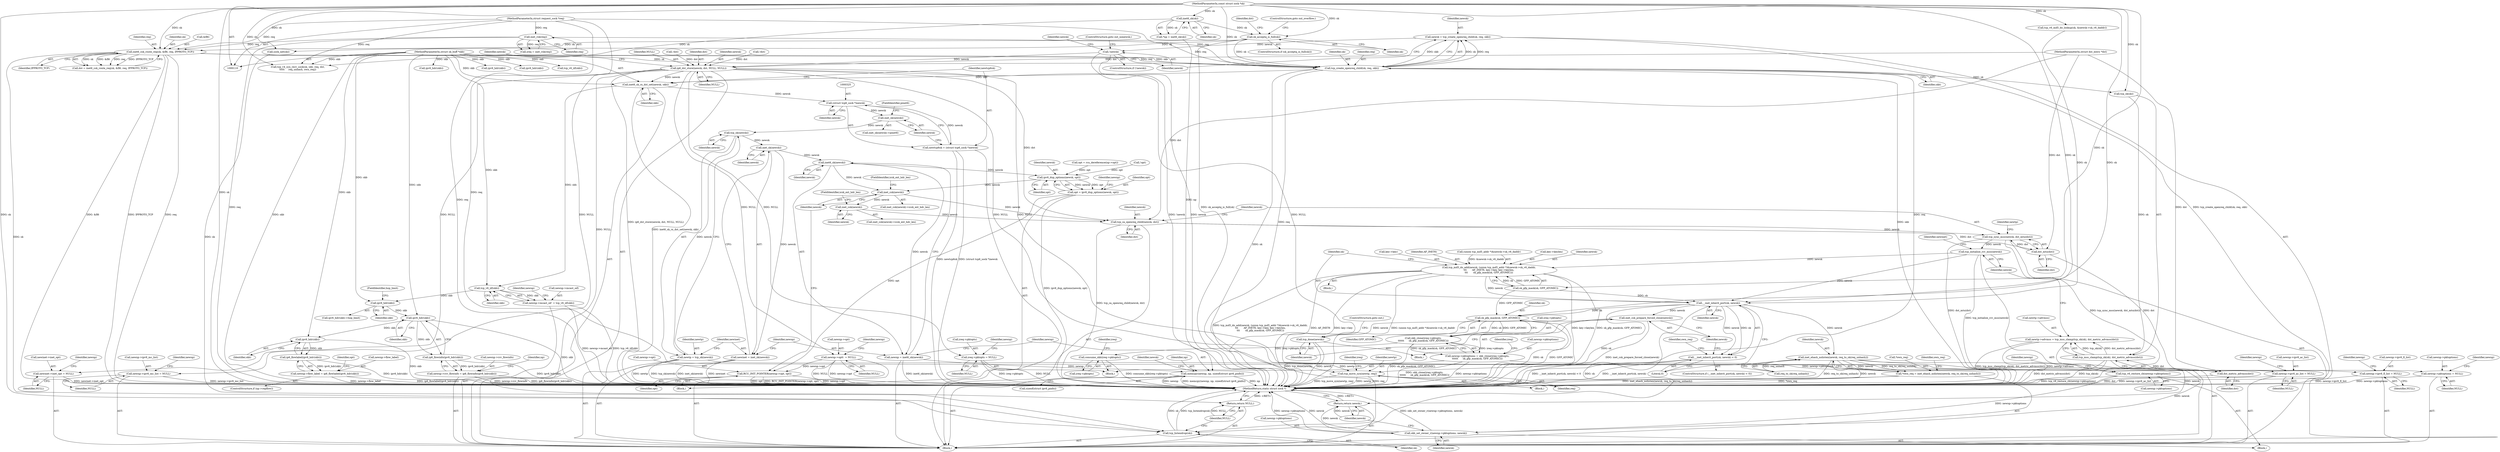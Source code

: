 digraph "0_linux_83eaddab4378db256d00d295bda6ca997cd13a52_0@API" {
"1000299" [label="(Call,newsk = tcp_create_openreq_child(sk, req, skb))"];
"1000301" [label="(Call,tcp_create_openreq_child(sk, req, skb))"];
"1000289" [label="(Call,inet6_csk_route_req(sk, &fl6, req, IPPROTO_TCP))"];
"1000280" [label="(Call,sk_acceptq_is_full(sk))"];
"1000123" [label="(Call,inet6_sk(sk))"];
"1000111" [label="(MethodParameterIn,const struct sock *sk)"];
"1000277" [label="(Call,inet_rsk(req))"];
"1000113" [label="(MethodParameterIn,struct request_sock *req)"];
"1000112" [label="(MethodParameterIn,struct sk_buff *skb)"];
"1000306" [label="(Call,!newsk)"];
"1000314" [label="(Call,ip6_dst_store(newsk, dst, NULL, NULL))"];
"1000319" [label="(Call,inet6_sk_rx_dst_set(newsk, skb))"];
"1000324" [label="(Call,(struct tcp6_sock *)newsk)"];
"1000322" [label="(Call,newtcp6sk = (struct tcp6_sock *)newsk)"];
"1000329" [label="(Call,inet_sk(newsk))"];
"1000338" [label="(Call,tcp_sk(newsk))"];
"1000336" [label="(Call,newtp = tcp_sk(newsk))"];
"1000585" [label="(Call,tcp_move_syn(newtp, req))"];
"1000342" [label="(Call,inet_sk(newsk))"];
"1000340" [label="(Call,newinet = inet_sk(newsk))"];
"1000346" [label="(Call,inet6_sk(newsk))"];
"1000344" [label="(Call,newnp = inet6_sk(newsk))"];
"1000348" [label="(Call,memcpy(newnp, np, sizeof(struct ipv6_pinfo)))"];
"1000473" [label="(Call,ipv6_dup_options(newsk, opt))"];
"1000471" [label="(Call,opt = ipv6_dup_options(newsk, opt))"];
"1000476" [label="(Call,RCU_INIT_POINTER(newnp->opt, opt))"];
"1000483" [label="(Call,inet_csk(newsk))"];
"1000491" [label="(Call,inet_csk(newsk))"];
"1000501" [label="(Call,tcp_ca_openreq_child(newsk, dst))"];
"1000504" [label="(Call,tcp_sync_mss(newsk, dst_mtu(dst)))"];
"1000517" [label="(Call,tcp_initialize_rcv_mss(newsk))"];
"1000544" [label="(Call,tcp_md5_do_add(newsk, (union tcp_md5_addr *)&newsk->sk_v6_daddr,\n\t\t\t       AF_INET6, key->key, key->keylen,\n\t\t\t       sk_gfp_mask(sk, GFP_ATOMIC)))"];
"1000564" [label="(Call,__inet_inherit_port(sk, newsk))"];
"1000563" [label="(Call,__inet_inherit_port(sk, newsk) < 0)"];
"1000569" [label="(Call,inet_csk_prepare_forced_close(newsk))"];
"1000571" [label="(Call,tcp_done(newsk))"];
"1000577" [label="(Call,inet_ehash_nolisten(newsk, req_to_sk(req_unhash)))"];
"1000574" [label="(Call,*own_req = inet_ehash_nolisten(newsk, req_to_sk(req_unhash)))"];
"1000622" [label="(Call,skb_set_owner_r(newnp->pktoptions, newsk))"];
"1000627" [label="(Return,return newsk;)"];
"1000601" [label="(Call,sk_gfp_mask(sk, GFP_ATOMIC))"];
"1000597" [label="(Call,skb_clone(ireq->pktopts,\n\t\t\t\t\t\t      sk_gfp_mask(sk, GFP_ATOMIC)))"];
"1000593" [label="(Call,newnp->pktoptions = skb_clone(ireq->pktopts,\n\t\t\t\t\t\t      sk_gfp_mask(sk, GFP_ATOMIC)))"];
"1000618" [label="(Call,tcp_v6_restore_cb(newnp->pktoptions))"];
"1000604" [label="(Call,consume_skb(ireq->pktopts))"];
"1000638" [label="(Call,tcp_listendrop(sk))"];
"1000506" [label="(Call,dst_mtu(dst))"];
"1000515" [label="(Call,dst_metric_advmss(dst))"];
"1000512" [label="(Call,tcp_mss_clamp(tcp_sk(sk), dst_metric_advmss(dst)))"];
"1000508" [label="(Call,newtp->advmss = tcp_mss_clamp(tcp_sk(sk), dst_metric_advmss(dst)))"];
"1000426" [label="(Call,tcp_v6_iif(skb))"];
"1000422" [label="(Call,newnp->mcast_oif  = tcp_v6_iif(skb))"];
"1000433" [label="(Call,ipv6_hdr(skb))"];
"1000441" [label="(Call,ipv6_hdr(skb))"];
"1000440" [label="(Call,ip6_flowinfo(ipv6_hdr(skb)))"];
"1000436" [label="(Call,newnp->rcv_flowinfo = ip6_flowinfo(ipv6_hdr(skb)))"];
"1000452" [label="(Call,ipv6_hdr(skb))"];
"1000451" [label="(Call,ip6_flowlabel(ipv6_hdr(skb)))"];
"1000447" [label="(Call,newnp->flow_label = ip6_flowlabel(ipv6_hdr(skb)))"];
"1000381" [label="(Call,newinet->inet_opt = NULL)"];
"1000386" [label="(Call,newnp->ipv6_mc_list = NULL)"];
"1000391" [label="(Call,newnp->ipv6_ac_list = NULL)"];
"1000396" [label="(Call,newnp->ipv6_fl_list = NULL)"];
"1000412" [label="(Call,newnp->pktoptions = NULL)"];
"1000417" [label="(Call,newnp->opt\t  = NULL)"];
"1000608" [label="(Call,ireq->pktopts = NULL)"];
"1000640" [label="(Return,return NULL;)"];
"1000265" [label="(Call,ipv6_hdr(skb))"];
"1000326" [label="(Identifier,newsk)"];
"1000482" [label="(Call,inet_csk(newsk)->icsk_ext_hdr_len)"];
"1000382" [label="(Call,newinet->inet_opt)"];
"1000453" [label="(Identifier,skb)"];
"1000391" [label="(Call,newnp->ipv6_ac_list = NULL)"];
"1000117" [label="(Block,)"];
"1000308" [label="(ControlStructure,goto out_nonewsk;)"];
"1000477" [label="(Call,newnp->opt)"];
"1000515" [label="(Call,dst_metric_advmss(dst))"];
"1000509" [label="(Call,newtp->advmss)"];
"1000340" [label="(Call,newinet = inet_sk(newsk))"];
"1000114" [label="(MethodParameterIn,struct dst_entry *dst)"];
"1000590" [label="(Identifier,ireq)"];
"1000475" [label="(Identifier,opt)"];
"1000451" [label="(Call,ip6_flowlabel(ipv6_hdr(skb)))"];
"1000398" [label="(Identifier,newnp)"];
"1000506" [label="(Call,dst_mtu(dst))"];
"1000622" [label="(Call,skb_set_owner_r(newnp->pktoptions, newsk))"];
"1000293" [label="(Identifier,req)"];
"1000628" [label="(Identifier,newsk)"];
"1000304" [label="(Identifier,skb)"];
"1000573" [label="(ControlStructure,goto out;)"];
"1000254" [label="(Call,ipv6_hdr(skb))"];
"1000568" [label="(Block,)"];
"1000345" [label="(Identifier,newnp)"];
"1000485" [label="(FieldIdentifier,icsk_ext_hdr_len)"];
"1000577" [label="(Call,inet_ehash_nolisten(newsk, req_to_sk(req_unhash)))"];
"1000470" [label="(Block,)"];
"1000492" [label="(Identifier,newsk)"];
"1000505" [label="(Identifier,newsk)"];
"1000586" [label="(Identifier,newtp)"];
"1000594" [label="(Call,newnp->pktoptions)"];
"1000336" [label="(Call,newtp = tcp_sk(newsk))"];
"1000601" [label="(Call,sk_gfp_mask(sk, GFP_ATOMIC))"];
"1000330" [label="(Identifier,newsk)"];
"1000491" [label="(Call,inet_csk(newsk))"];
"1000436" [label="(Call,newnp->rcv_flowinfo = ip6_flowinfo(ipv6_hdr(skb)))"];
"1000608" [label="(Call,ireq->pktopts = NULL)"];
"1000314" [label="(Call,ip6_dst_store(newsk, dst, NULL, NULL))"];
"1000517" [label="(Call,tcp_initialize_rcv_mss(newsk))"];
"1000290" [label="(Identifier,sk)"];
"1000285" [label="(Identifier,dst)"];
"1000433" [label="(Call,ipv6_hdr(skb))"];
"1000615" [label="(Identifier,newnp)"];
"1000307" [label="(Identifier,newsk)"];
"1000418" [label="(Call,newnp->opt)"];
"1000437" [label="(Call,newnp->rcv_flowinfo)"];
"1000277" [label="(Call,inet_rsk(req))"];
"1000502" [label="(Identifier,newsk)"];
"1000504" [label="(Call,tcp_sync_mss(newsk, dst_mtu(dst)))"];
"1000605" [label="(Call,ireq->pktopts)"];
"1000455" [label="(Identifier,opt)"];
"1000513" [label="(Call,tcp_sk(sk))"];
"1000302" [label="(Identifier,sk)"];
"1000583" [label="(Identifier,own_req)"];
"1000421" [label="(Identifier,NULL)"];
"1000435" [label="(FieldIdentifier,hop_limit)"];
"1000587" [label="(Identifier,req)"];
"1000478" [label="(Identifier,newnp)"];
"1000565" [label="(Identifier,sk)"];
"1000275" [label="(Call,ireq = inet_rsk(req))"];
"1000569" [label="(Call,inet_csk_prepare_forced_close(newsk))"];
"1000597" [label="(Call,skb_clone(ireq->pktopts,\n\t\t\t\t\t\t      sk_gfp_mask(sk, GFP_ATOMIC)))"];
"1000640" [label="(Return,return NULL;)"];
"1000311" [label="(Identifier,newsk)"];
"1000603" [label="(Identifier,GFP_ATOMIC)"];
"1000413" [label="(Call,newnp->pktoptions)"];
"1000319" [label="(Call,inet6_sk_rx_dst_set(newsk, skb))"];
"1000422" [label="(Call,newnp->mcast_oif  = tcp_v6_iif(skb))"];
"1000323" [label="(Identifier,newtcp6sk)"];
"1000639" [label="(Identifier,sk)"];
"1000432" [label="(Call,ipv6_hdr(skb)->hop_limit)"];
"1000346" [label="(Call,inet6_sk(newsk))"];
"1000623" [label="(Call,newnp->pktoptions)"];
"1000322" [label="(Call,newtcp6sk = (struct tcp6_sock *)newsk)"];
"1000483" [label="(Call,inet_csk(newsk))"];
"1000434" [label="(Identifier,skb)"];
"1000575" [label="(Call,*own_req)"];
"1000112" [label="(MethodParameterIn,struct sk_buff *skb)"];
"1000349" [label="(Identifier,newnp)"];
"1000493" [label="(FieldIdentifier,icsk_ext_hdr_len)"];
"1000546" [label="(Call,(union tcp_md5_addr *)&newsk->sk_v6_daddr)"];
"1000246" [label="(Call,ipv6_hdr(skb))"];
"1000344" [label="(Call,newnp = inet6_sk(newsk))"];
"1000618" [label="(Call,tcp_v6_restore_cb(newnp->pktoptions))"];
"1000535" [label="(Call,tcp_v6_md5_do_lookup(sk, &newsk->sk_v6_daddr))"];
"1000280" [label="(Call,sk_acceptq_is_full(sk))"];
"1000642" [label="(MethodReturn,static struct sock *)"];
"1000617" [label="(Block,)"];
"1000329" [label="(Call,inet_sk(newsk))"];
"1000351" [label="(Call,sizeof(struct ipv6_pinfo))"];
"1000593" [label="(Call,newnp->pktoptions = skb_clone(ireq->pktopts,\n\t\t\t\t\t\t      sk_gfp_mask(sk, GFP_ATOMIC)))"];
"1000393" [label="(Identifier,newnp)"];
"1000521" [label="(Identifier,newinet)"];
"1000386" [label="(Call,newnp->ipv6_mc_list = NULL)"];
"1000430" [label="(Identifier,newnp)"];
"1000474" [label="(Identifier,newsk)"];
"1000448" [label="(Call,newnp->flow_label)"];
"1000417" [label="(Call,newnp->opt\t  = NULL)"];
"1000559" [label="(Call,sk_gfp_mask(sk, GFP_ATOMIC))"];
"1000324" [label="(Call,(struct tcp6_sock *)newsk)"];
"1000571" [label="(Call,tcp_done(newsk))"];
"1000385" [label="(Identifier,NULL)"];
"1000142" [label="(Call,tcp_v4_syn_recv_sock(sk, skb, req, dst,\n\t\t\t\t\t     req_unhash, own_req))"];
"1000507" [label="(Identifier,dst)"];
"1000443" [label="(ControlStructure,if (np->repflow))"];
"1000395" [label="(Identifier,NULL)"];
"1000279" [label="(ControlStructure,if (sk_acceptq_is_full(sk)))"];
"1000355" [label="(Identifier,newsk)"];
"1000392" [label="(Call,newnp->ipv6_ac_list)"];
"1000315" [label="(Identifier,newsk)"];
"1000299" [label="(Call,newsk = tcp_create_openreq_child(sk, req, skb))"];
"1000579" [label="(Call,req_to_sk(req_unhash))"];
"1000631" [label="(Call,sock_net(sk))"];
"1000585" [label="(Call,tcp_move_syn(newtp, req))"];
"1000564" [label="(Call,__inet_inherit_port(sk, newsk))"];
"1000426" [label="(Call,tcp_v6_iif(skb))"];
"1000578" [label="(Identifier,newsk)"];
"1000570" [label="(Identifier,newsk)"];
"1000113" [label="(MethodParameterIn,struct request_sock *req)"];
"1000396" [label="(Call,newnp->ipv6_fl_list = NULL)"];
"1000328" [label="(Call,inet_sk(newsk)->pinet6)"];
"1000300" [label="(Identifier,newsk)"];
"1000387" [label="(Call,newnp->ipv6_mc_list)"];
"1000516" [label="(Identifier,dst)"];
"1000342" [label="(Call,inet_sk(newsk))"];
"1000320" [label="(Identifier,newsk)"];
"1000419" [label="(Identifier,newnp)"];
"1000627" [label="(Return,return newsk;)"];
"1000510" [label="(Identifier,newtp)"];
"1000626" [label="(Identifier,newsk)"];
"1000294" [label="(Identifier,IPPROTO_TCP)"];
"1000400" [label="(Identifier,NULL)"];
"1000239" [label="(Call,tcp_v6_iif(skb))"];
"1000348" [label="(Call,memcpy(newnp, np, sizeof(struct ipv6_pinfo)))"];
"1000317" [label="(Identifier,NULL)"];
"1000442" [label="(Identifier,skb)"];
"1000501" [label="(Call,tcp_ca_openreq_child(newsk, dst))"];
"1000576" [label="(Identifier,own_req)"];
"1000609" [label="(Call,ireq->pktopts)"];
"1000574" [label="(Call,*own_req = inet_ehash_nolisten(newsk, req_to_sk(req_unhash)))"];
"1000296" [label="(Call,!dst)"];
"1000316" [label="(Identifier,dst)"];
"1000584" [label="(Block,)"];
"1000462" [label="(Call,opt = rcu_dereference(np->opt))"];
"1000423" [label="(Call,newnp->mcast_oif)"];
"1000397" [label="(Call,newnp->ipv6_fl_list)"];
"1000624" [label="(Identifier,newnp)"];
"1000460" [label="(Call,!opt)"];
"1000338" [label="(Call,tcp_sk(newsk))"];
"1000619" [label="(Call,newnp->pktoptions)"];
"1000305" [label="(ControlStructure,if (!newsk))"];
"1000452" [label="(Call,ipv6_hdr(skb))"];
"1000503" [label="(Identifier,dst)"];
"1000556" [label="(Call,key->keylen)"];
"1000343" [label="(Identifier,newsk)"];
"1000641" [label="(Identifier,NULL)"];
"1000471" [label="(Call,opt = ipv6_dup_options(newsk, opt))"];
"1000111" [label="(MethodParameterIn,const struct sock *sk)"];
"1000638" [label="(Call,tcp_listendrop(sk))"];
"1000476" [label="(Call,RCU_INIT_POINTER(newnp->opt, opt))"];
"1000563" [label="(Call,__inet_inherit_port(sk, newsk) < 0)"];
"1000291" [label="(Call,&fl6)"];
"1000303" [label="(Identifier,req)"];
"1000278" [label="(Identifier,req)"];
"1000347" [label="(Identifier,newsk)"];
"1000602" [label="(Identifier,sk)"];
"1000545" [label="(Identifier,newsk)"];
"1000604" [label="(Call,consume_skb(ireq->pktopts))"];
"1000447" [label="(Call,newnp->flow_label = ip6_flowlabel(ipv6_hdr(skb)))"];
"1000124" [label="(Identifier,sk)"];
"1000284" [label="(Call,!dst)"];
"1000512" [label="(Call,tcp_mss_clamp(tcp_sk(sk), dst_metric_advmss(dst)))"];
"1000440" [label="(Call,ip6_flowinfo(ipv6_hdr(skb)))"];
"1000480" [label="(Identifier,opt)"];
"1000123" [label="(Call,inet6_sk(sk))"];
"1000424" [label="(Identifier,newnp)"];
"1000427" [label="(Identifier,skb)"];
"1000553" [label="(Call,key->key)"];
"1000388" [label="(Identifier,newnp)"];
"1000552" [label="(Identifier,AF_INET6)"];
"1000301" [label="(Call,tcp_create_openreq_child(sk, req, skb))"];
"1000441" [label="(Call,ipv6_hdr(skb))"];
"1000281" [label="(Identifier,sk)"];
"1000318" [label="(Identifier,NULL)"];
"1000390" [label="(Identifier,NULL)"];
"1000306" [label="(Call,!newsk)"];
"1000562" [label="(ControlStructure,if (__inet_inherit_port(sk, newsk) < 0))"];
"1000610" [label="(Identifier,ireq)"];
"1000282" [label="(ControlStructure,goto out_overflow;)"];
"1000287" [label="(Call,dst = inet6_csk_route_req(sk, &fl6, req, IPPROTO_TCP))"];
"1000566" [label="(Identifier,newsk)"];
"1000339" [label="(Identifier,newsk)"];
"1000350" [label="(Identifier,np)"];
"1000598" [label="(Call,ireq->pktopts)"];
"1000544" [label="(Call,tcp_md5_do_add(newsk, (union tcp_md5_addr *)&newsk->sk_v6_daddr,\n\t\t\t       AF_INET6, key->key, key->keylen,\n\t\t\t       sk_gfp_mask(sk, GFP_ATOMIC)))"];
"1000592" [label="(Block,)"];
"1000606" [label="(Identifier,ireq)"];
"1000289" [label="(Call,inet6_csk_route_req(sk, &fl6, req, IPPROTO_TCP))"];
"1000472" [label="(Identifier,opt)"];
"1000445" [label="(Identifier,np)"];
"1000337" [label="(Identifier,newtp)"];
"1000543" [label="(Block,)"];
"1000381" [label="(Call,newinet->inet_opt = NULL)"];
"1000321" [label="(Identifier,skb)"];
"1000341" [label="(Identifier,newinet)"];
"1000404" [label="(Identifier,newnp)"];
"1000518" [label="(Identifier,newsk)"];
"1000612" [label="(Identifier,NULL)"];
"1000508" [label="(Call,newtp->advmss = tcp_mss_clamp(tcp_sk(sk), dst_metric_advmss(dst)))"];
"1000331" [label="(FieldIdentifier,pinet6)"];
"1000484" [label="(Identifier,newsk)"];
"1000567" [label="(Literal,0)"];
"1000473" [label="(Call,ipv6_dup_options(newsk, opt))"];
"1000412" [label="(Call,newnp->pktoptions = NULL)"];
"1000572" [label="(Identifier,newsk)"];
"1000416" [label="(Identifier,NULL)"];
"1000490" [label="(Call,inet_csk(newsk)->icsk_ext_hdr_len)"];
"1000121" [label="(Call,*np = inet6_sk(sk))"];
"1000299" -> "1000117"  [label="AST: "];
"1000299" -> "1000301"  [label="CFG: "];
"1000300" -> "1000299"  [label="AST: "];
"1000301" -> "1000299"  [label="AST: "];
"1000307" -> "1000299"  [label="CFG: "];
"1000299" -> "1000642"  [label="DDG: tcp_create_openreq_child(sk, req, skb)"];
"1000301" -> "1000299"  [label="DDG: sk"];
"1000301" -> "1000299"  [label="DDG: req"];
"1000301" -> "1000299"  [label="DDG: skb"];
"1000299" -> "1000306"  [label="DDG: newsk"];
"1000301" -> "1000304"  [label="CFG: "];
"1000302" -> "1000301"  [label="AST: "];
"1000303" -> "1000301"  [label="AST: "];
"1000304" -> "1000301"  [label="AST: "];
"1000301" -> "1000642"  [label="DDG: skb"];
"1000301" -> "1000642"  [label="DDG: req"];
"1000289" -> "1000301"  [label="DDG: sk"];
"1000289" -> "1000301"  [label="DDG: req"];
"1000280" -> "1000301"  [label="DDG: sk"];
"1000111" -> "1000301"  [label="DDG: sk"];
"1000277" -> "1000301"  [label="DDG: req"];
"1000113" -> "1000301"  [label="DDG: req"];
"1000112" -> "1000301"  [label="DDG: skb"];
"1000301" -> "1000319"  [label="DDG: skb"];
"1000301" -> "1000513"  [label="DDG: sk"];
"1000301" -> "1000585"  [label="DDG: req"];
"1000301" -> "1000638"  [label="DDG: sk"];
"1000289" -> "1000287"  [label="AST: "];
"1000289" -> "1000294"  [label="CFG: "];
"1000290" -> "1000289"  [label="AST: "];
"1000291" -> "1000289"  [label="AST: "];
"1000293" -> "1000289"  [label="AST: "];
"1000294" -> "1000289"  [label="AST: "];
"1000287" -> "1000289"  [label="CFG: "];
"1000289" -> "1000642"  [label="DDG: &fl6"];
"1000289" -> "1000642"  [label="DDG: IPPROTO_TCP"];
"1000289" -> "1000642"  [label="DDG: req"];
"1000289" -> "1000287"  [label="DDG: sk"];
"1000289" -> "1000287"  [label="DDG: &fl6"];
"1000289" -> "1000287"  [label="DDG: req"];
"1000289" -> "1000287"  [label="DDG: IPPROTO_TCP"];
"1000280" -> "1000289"  [label="DDG: sk"];
"1000111" -> "1000289"  [label="DDG: sk"];
"1000277" -> "1000289"  [label="DDG: req"];
"1000113" -> "1000289"  [label="DDG: req"];
"1000289" -> "1000638"  [label="DDG: sk"];
"1000280" -> "1000279"  [label="AST: "];
"1000280" -> "1000281"  [label="CFG: "];
"1000281" -> "1000280"  [label="AST: "];
"1000282" -> "1000280"  [label="CFG: "];
"1000285" -> "1000280"  [label="CFG: "];
"1000280" -> "1000642"  [label="DDG: sk_acceptq_is_full(sk)"];
"1000123" -> "1000280"  [label="DDG: sk"];
"1000111" -> "1000280"  [label="DDG: sk"];
"1000280" -> "1000631"  [label="DDG: sk"];
"1000123" -> "1000121"  [label="AST: "];
"1000123" -> "1000124"  [label="CFG: "];
"1000124" -> "1000123"  [label="AST: "];
"1000121" -> "1000123"  [label="CFG: "];
"1000123" -> "1000121"  [label="DDG: sk"];
"1000111" -> "1000123"  [label="DDG: sk"];
"1000123" -> "1000142"  [label="DDG: sk"];
"1000111" -> "1000110"  [label="AST: "];
"1000111" -> "1000642"  [label="DDG: sk"];
"1000111" -> "1000142"  [label="DDG: sk"];
"1000111" -> "1000513"  [label="DDG: sk"];
"1000111" -> "1000535"  [label="DDG: sk"];
"1000111" -> "1000559"  [label="DDG: sk"];
"1000111" -> "1000564"  [label="DDG: sk"];
"1000111" -> "1000601"  [label="DDG: sk"];
"1000111" -> "1000631"  [label="DDG: sk"];
"1000111" -> "1000638"  [label="DDG: sk"];
"1000277" -> "1000275"  [label="AST: "];
"1000277" -> "1000278"  [label="CFG: "];
"1000278" -> "1000277"  [label="AST: "];
"1000275" -> "1000277"  [label="CFG: "];
"1000277" -> "1000642"  [label="DDG: req"];
"1000277" -> "1000275"  [label="DDG: req"];
"1000113" -> "1000277"  [label="DDG: req"];
"1000113" -> "1000110"  [label="AST: "];
"1000113" -> "1000642"  [label="DDG: req"];
"1000113" -> "1000142"  [label="DDG: req"];
"1000113" -> "1000585"  [label="DDG: req"];
"1000112" -> "1000110"  [label="AST: "];
"1000112" -> "1000642"  [label="DDG: skb"];
"1000112" -> "1000142"  [label="DDG: skb"];
"1000112" -> "1000239"  [label="DDG: skb"];
"1000112" -> "1000246"  [label="DDG: skb"];
"1000112" -> "1000254"  [label="DDG: skb"];
"1000112" -> "1000265"  [label="DDG: skb"];
"1000112" -> "1000319"  [label="DDG: skb"];
"1000112" -> "1000426"  [label="DDG: skb"];
"1000112" -> "1000433"  [label="DDG: skb"];
"1000112" -> "1000441"  [label="DDG: skb"];
"1000112" -> "1000452"  [label="DDG: skb"];
"1000306" -> "1000305"  [label="AST: "];
"1000306" -> "1000307"  [label="CFG: "];
"1000307" -> "1000306"  [label="AST: "];
"1000308" -> "1000306"  [label="CFG: "];
"1000311" -> "1000306"  [label="CFG: "];
"1000306" -> "1000642"  [label="DDG: newsk"];
"1000306" -> "1000642"  [label="DDG: !newsk"];
"1000306" -> "1000314"  [label="DDG: newsk"];
"1000314" -> "1000117"  [label="AST: "];
"1000314" -> "1000318"  [label="CFG: "];
"1000315" -> "1000314"  [label="AST: "];
"1000316" -> "1000314"  [label="AST: "];
"1000317" -> "1000314"  [label="AST: "];
"1000318" -> "1000314"  [label="AST: "];
"1000320" -> "1000314"  [label="CFG: "];
"1000314" -> "1000642"  [label="DDG: ip6_dst_store(newsk, dst, NULL, NULL)"];
"1000284" -> "1000314"  [label="DDG: dst"];
"1000296" -> "1000314"  [label="DDG: dst"];
"1000114" -> "1000314"  [label="DDG: dst"];
"1000314" -> "1000319"  [label="DDG: newsk"];
"1000314" -> "1000381"  [label="DDG: NULL"];
"1000314" -> "1000386"  [label="DDG: NULL"];
"1000314" -> "1000391"  [label="DDG: NULL"];
"1000314" -> "1000396"  [label="DDG: NULL"];
"1000314" -> "1000412"  [label="DDG: NULL"];
"1000314" -> "1000417"  [label="DDG: NULL"];
"1000314" -> "1000501"  [label="DDG: dst"];
"1000314" -> "1000608"  [label="DDG: NULL"];
"1000314" -> "1000640"  [label="DDG: NULL"];
"1000319" -> "1000117"  [label="AST: "];
"1000319" -> "1000321"  [label="CFG: "];
"1000320" -> "1000319"  [label="AST: "];
"1000321" -> "1000319"  [label="AST: "];
"1000323" -> "1000319"  [label="CFG: "];
"1000319" -> "1000642"  [label="DDG: inet6_sk_rx_dst_set(newsk, skb)"];
"1000319" -> "1000324"  [label="DDG: newsk"];
"1000319" -> "1000426"  [label="DDG: skb"];
"1000324" -> "1000322"  [label="AST: "];
"1000324" -> "1000326"  [label="CFG: "];
"1000325" -> "1000324"  [label="AST: "];
"1000326" -> "1000324"  [label="AST: "];
"1000322" -> "1000324"  [label="CFG: "];
"1000324" -> "1000322"  [label="DDG: newsk"];
"1000324" -> "1000329"  [label="DDG: newsk"];
"1000322" -> "1000117"  [label="AST: "];
"1000323" -> "1000322"  [label="AST: "];
"1000330" -> "1000322"  [label="CFG: "];
"1000322" -> "1000642"  [label="DDG: (struct tcp6_sock *)newsk"];
"1000322" -> "1000642"  [label="DDG: newtcp6sk"];
"1000329" -> "1000328"  [label="AST: "];
"1000329" -> "1000330"  [label="CFG: "];
"1000330" -> "1000329"  [label="AST: "];
"1000331" -> "1000329"  [label="CFG: "];
"1000329" -> "1000338"  [label="DDG: newsk"];
"1000338" -> "1000336"  [label="AST: "];
"1000338" -> "1000339"  [label="CFG: "];
"1000339" -> "1000338"  [label="AST: "];
"1000336" -> "1000338"  [label="CFG: "];
"1000338" -> "1000336"  [label="DDG: newsk"];
"1000338" -> "1000342"  [label="DDG: newsk"];
"1000336" -> "1000117"  [label="AST: "];
"1000337" -> "1000336"  [label="AST: "];
"1000341" -> "1000336"  [label="CFG: "];
"1000336" -> "1000642"  [label="DDG: tcp_sk(newsk)"];
"1000336" -> "1000642"  [label="DDG: newtp"];
"1000336" -> "1000585"  [label="DDG: newtp"];
"1000585" -> "1000584"  [label="AST: "];
"1000585" -> "1000587"  [label="CFG: "];
"1000586" -> "1000585"  [label="AST: "];
"1000587" -> "1000585"  [label="AST: "];
"1000590" -> "1000585"  [label="CFG: "];
"1000585" -> "1000642"  [label="DDG: newtp"];
"1000585" -> "1000642"  [label="DDG: req"];
"1000585" -> "1000642"  [label="DDG: tcp_move_syn(newtp, req)"];
"1000342" -> "1000340"  [label="AST: "];
"1000342" -> "1000343"  [label="CFG: "];
"1000343" -> "1000342"  [label="AST: "];
"1000340" -> "1000342"  [label="CFG: "];
"1000342" -> "1000340"  [label="DDG: newsk"];
"1000342" -> "1000346"  [label="DDG: newsk"];
"1000340" -> "1000117"  [label="AST: "];
"1000341" -> "1000340"  [label="AST: "];
"1000345" -> "1000340"  [label="CFG: "];
"1000340" -> "1000642"  [label="DDG: inet_sk(newsk)"];
"1000340" -> "1000642"  [label="DDG: newinet"];
"1000346" -> "1000344"  [label="AST: "];
"1000346" -> "1000347"  [label="CFG: "];
"1000347" -> "1000346"  [label="AST: "];
"1000344" -> "1000346"  [label="CFG: "];
"1000346" -> "1000344"  [label="DDG: newsk"];
"1000346" -> "1000473"  [label="DDG: newsk"];
"1000346" -> "1000483"  [label="DDG: newsk"];
"1000344" -> "1000117"  [label="AST: "];
"1000345" -> "1000344"  [label="AST: "];
"1000349" -> "1000344"  [label="CFG: "];
"1000344" -> "1000642"  [label="DDG: inet6_sk(newsk)"];
"1000344" -> "1000348"  [label="DDG: newnp"];
"1000348" -> "1000117"  [label="AST: "];
"1000348" -> "1000351"  [label="CFG: "];
"1000349" -> "1000348"  [label="AST: "];
"1000350" -> "1000348"  [label="AST: "];
"1000351" -> "1000348"  [label="AST: "];
"1000355" -> "1000348"  [label="CFG: "];
"1000348" -> "1000642"  [label="DDG: newnp"];
"1000348" -> "1000642"  [label="DDG: memcpy(newnp, np, sizeof(struct ipv6_pinfo))"];
"1000348" -> "1000642"  [label="DDG: np"];
"1000121" -> "1000348"  [label="DDG: np"];
"1000473" -> "1000471"  [label="AST: "];
"1000473" -> "1000475"  [label="CFG: "];
"1000474" -> "1000473"  [label="AST: "];
"1000475" -> "1000473"  [label="AST: "];
"1000471" -> "1000473"  [label="CFG: "];
"1000473" -> "1000471"  [label="DDG: newsk"];
"1000473" -> "1000471"  [label="DDG: opt"];
"1000460" -> "1000473"  [label="DDG: opt"];
"1000462" -> "1000473"  [label="DDG: opt"];
"1000473" -> "1000483"  [label="DDG: newsk"];
"1000471" -> "1000470"  [label="AST: "];
"1000472" -> "1000471"  [label="AST: "];
"1000478" -> "1000471"  [label="CFG: "];
"1000471" -> "1000642"  [label="DDG: ipv6_dup_options(newsk, opt)"];
"1000471" -> "1000476"  [label="DDG: opt"];
"1000476" -> "1000470"  [label="AST: "];
"1000476" -> "1000480"  [label="CFG: "];
"1000477" -> "1000476"  [label="AST: "];
"1000480" -> "1000476"  [label="AST: "];
"1000484" -> "1000476"  [label="CFG: "];
"1000476" -> "1000642"  [label="DDG: RCU_INIT_POINTER(newnp->opt, opt)"];
"1000476" -> "1000642"  [label="DDG: newnp->opt"];
"1000476" -> "1000642"  [label="DDG: opt"];
"1000417" -> "1000476"  [label="DDG: newnp->opt"];
"1000483" -> "1000482"  [label="AST: "];
"1000483" -> "1000484"  [label="CFG: "];
"1000484" -> "1000483"  [label="AST: "];
"1000485" -> "1000483"  [label="CFG: "];
"1000483" -> "1000491"  [label="DDG: newsk"];
"1000483" -> "1000501"  [label="DDG: newsk"];
"1000491" -> "1000490"  [label="AST: "];
"1000491" -> "1000492"  [label="CFG: "];
"1000492" -> "1000491"  [label="AST: "];
"1000493" -> "1000491"  [label="CFG: "];
"1000491" -> "1000501"  [label="DDG: newsk"];
"1000501" -> "1000117"  [label="AST: "];
"1000501" -> "1000503"  [label="CFG: "];
"1000502" -> "1000501"  [label="AST: "];
"1000503" -> "1000501"  [label="AST: "];
"1000505" -> "1000501"  [label="CFG: "];
"1000501" -> "1000642"  [label="DDG: tcp_ca_openreq_child(newsk, dst)"];
"1000114" -> "1000501"  [label="DDG: dst"];
"1000501" -> "1000504"  [label="DDG: newsk"];
"1000501" -> "1000506"  [label="DDG: dst"];
"1000504" -> "1000117"  [label="AST: "];
"1000504" -> "1000506"  [label="CFG: "];
"1000505" -> "1000504"  [label="AST: "];
"1000506" -> "1000504"  [label="AST: "];
"1000510" -> "1000504"  [label="CFG: "];
"1000504" -> "1000642"  [label="DDG: dst_mtu(dst)"];
"1000504" -> "1000642"  [label="DDG: tcp_sync_mss(newsk, dst_mtu(dst))"];
"1000506" -> "1000504"  [label="DDG: dst"];
"1000504" -> "1000517"  [label="DDG: newsk"];
"1000517" -> "1000117"  [label="AST: "];
"1000517" -> "1000518"  [label="CFG: "];
"1000518" -> "1000517"  [label="AST: "];
"1000521" -> "1000517"  [label="CFG: "];
"1000517" -> "1000642"  [label="DDG: tcp_initialize_rcv_mss(newsk)"];
"1000517" -> "1000544"  [label="DDG: newsk"];
"1000517" -> "1000564"  [label="DDG: newsk"];
"1000544" -> "1000543"  [label="AST: "];
"1000544" -> "1000559"  [label="CFG: "];
"1000545" -> "1000544"  [label="AST: "];
"1000546" -> "1000544"  [label="AST: "];
"1000552" -> "1000544"  [label="AST: "];
"1000553" -> "1000544"  [label="AST: "];
"1000556" -> "1000544"  [label="AST: "];
"1000559" -> "1000544"  [label="AST: "];
"1000565" -> "1000544"  [label="CFG: "];
"1000544" -> "1000642"  [label="DDG: key->key"];
"1000544" -> "1000642"  [label="DDG: (union tcp_md5_addr *)&newsk->sk_v6_daddr"];
"1000544" -> "1000642"  [label="DDG: key->keylen"];
"1000544" -> "1000642"  [label="DDG: sk_gfp_mask(sk, GFP_ATOMIC)"];
"1000544" -> "1000642"  [label="DDG: tcp_md5_do_add(newsk, (union tcp_md5_addr *)&newsk->sk_v6_daddr,\n\t\t\t       AF_INET6, key->key, key->keylen,\n\t\t\t       sk_gfp_mask(sk, GFP_ATOMIC))"];
"1000544" -> "1000642"  [label="DDG: AF_INET6"];
"1000546" -> "1000544"  [label="DDG: &newsk->sk_v6_daddr"];
"1000559" -> "1000544"  [label="DDG: sk"];
"1000559" -> "1000544"  [label="DDG: GFP_ATOMIC"];
"1000544" -> "1000564"  [label="DDG: newsk"];
"1000564" -> "1000563"  [label="AST: "];
"1000564" -> "1000566"  [label="CFG: "];
"1000565" -> "1000564"  [label="AST: "];
"1000566" -> "1000564"  [label="AST: "];
"1000567" -> "1000564"  [label="CFG: "];
"1000564" -> "1000642"  [label="DDG: sk"];
"1000564" -> "1000563"  [label="DDG: sk"];
"1000564" -> "1000563"  [label="DDG: newsk"];
"1000559" -> "1000564"  [label="DDG: sk"];
"1000535" -> "1000564"  [label="DDG: sk"];
"1000564" -> "1000569"  [label="DDG: newsk"];
"1000564" -> "1000577"  [label="DDG: newsk"];
"1000564" -> "1000601"  [label="DDG: sk"];
"1000564" -> "1000638"  [label="DDG: sk"];
"1000563" -> "1000562"  [label="AST: "];
"1000563" -> "1000567"  [label="CFG: "];
"1000567" -> "1000563"  [label="AST: "];
"1000570" -> "1000563"  [label="CFG: "];
"1000576" -> "1000563"  [label="CFG: "];
"1000563" -> "1000642"  [label="DDG: __inet_inherit_port(sk, newsk) < 0"];
"1000563" -> "1000642"  [label="DDG: __inet_inherit_port(sk, newsk)"];
"1000569" -> "1000568"  [label="AST: "];
"1000569" -> "1000570"  [label="CFG: "];
"1000570" -> "1000569"  [label="AST: "];
"1000572" -> "1000569"  [label="CFG: "];
"1000569" -> "1000642"  [label="DDG: inet_csk_prepare_forced_close(newsk)"];
"1000569" -> "1000571"  [label="DDG: newsk"];
"1000571" -> "1000568"  [label="AST: "];
"1000571" -> "1000572"  [label="CFG: "];
"1000572" -> "1000571"  [label="AST: "];
"1000573" -> "1000571"  [label="CFG: "];
"1000571" -> "1000642"  [label="DDG: tcp_done(newsk)"];
"1000571" -> "1000642"  [label="DDG: newsk"];
"1000577" -> "1000574"  [label="AST: "];
"1000577" -> "1000579"  [label="CFG: "];
"1000578" -> "1000577"  [label="AST: "];
"1000579" -> "1000577"  [label="AST: "];
"1000574" -> "1000577"  [label="CFG: "];
"1000577" -> "1000642"  [label="DDG: req_to_sk(req_unhash)"];
"1000577" -> "1000642"  [label="DDG: newsk"];
"1000577" -> "1000574"  [label="DDG: newsk"];
"1000577" -> "1000574"  [label="DDG: req_to_sk(req_unhash)"];
"1000579" -> "1000577"  [label="DDG: req_unhash"];
"1000577" -> "1000622"  [label="DDG: newsk"];
"1000577" -> "1000627"  [label="DDG: newsk"];
"1000574" -> "1000117"  [label="AST: "];
"1000575" -> "1000574"  [label="AST: "];
"1000583" -> "1000574"  [label="CFG: "];
"1000574" -> "1000642"  [label="DDG: *own_req"];
"1000574" -> "1000642"  [label="DDG: inet_ehash_nolisten(newsk, req_to_sk(req_unhash))"];
"1000622" -> "1000617"  [label="AST: "];
"1000622" -> "1000626"  [label="CFG: "];
"1000623" -> "1000622"  [label="AST: "];
"1000626" -> "1000622"  [label="AST: "];
"1000628" -> "1000622"  [label="CFG: "];
"1000622" -> "1000642"  [label="DDG: skb_set_owner_r(newnp->pktoptions, newsk)"];
"1000622" -> "1000642"  [label="DDG: newnp->pktoptions"];
"1000622" -> "1000642"  [label="DDG: newsk"];
"1000618" -> "1000622"  [label="DDG: newnp->pktoptions"];
"1000622" -> "1000627"  [label="DDG: newsk"];
"1000627" -> "1000117"  [label="AST: "];
"1000627" -> "1000628"  [label="CFG: "];
"1000628" -> "1000627"  [label="AST: "];
"1000642" -> "1000627"  [label="CFG: "];
"1000627" -> "1000642"  [label="DDG: <RET>"];
"1000628" -> "1000627"  [label="DDG: newsk"];
"1000601" -> "1000597"  [label="AST: "];
"1000601" -> "1000603"  [label="CFG: "];
"1000602" -> "1000601"  [label="AST: "];
"1000603" -> "1000601"  [label="AST: "];
"1000597" -> "1000601"  [label="CFG: "];
"1000601" -> "1000642"  [label="DDG: sk"];
"1000601" -> "1000642"  [label="DDG: GFP_ATOMIC"];
"1000601" -> "1000597"  [label="DDG: sk"];
"1000601" -> "1000597"  [label="DDG: GFP_ATOMIC"];
"1000559" -> "1000601"  [label="DDG: GFP_ATOMIC"];
"1000597" -> "1000593"  [label="AST: "];
"1000598" -> "1000597"  [label="AST: "];
"1000593" -> "1000597"  [label="CFG: "];
"1000597" -> "1000642"  [label="DDG: sk_gfp_mask(sk, GFP_ATOMIC)"];
"1000597" -> "1000593"  [label="DDG: ireq->pktopts"];
"1000597" -> "1000593"  [label="DDG: sk_gfp_mask(sk, GFP_ATOMIC)"];
"1000597" -> "1000604"  [label="DDG: ireq->pktopts"];
"1000593" -> "1000592"  [label="AST: "];
"1000594" -> "1000593"  [label="AST: "];
"1000606" -> "1000593"  [label="CFG: "];
"1000593" -> "1000642"  [label="DDG: skb_clone(ireq->pktopts,\n\t\t\t\t\t\t      sk_gfp_mask(sk, GFP_ATOMIC))"];
"1000593" -> "1000642"  [label="DDG: newnp->pktoptions"];
"1000593" -> "1000618"  [label="DDG: newnp->pktoptions"];
"1000618" -> "1000617"  [label="AST: "];
"1000618" -> "1000619"  [label="CFG: "];
"1000619" -> "1000618"  [label="AST: "];
"1000624" -> "1000618"  [label="CFG: "];
"1000618" -> "1000642"  [label="DDG: tcp_v6_restore_cb(newnp->pktoptions)"];
"1000604" -> "1000592"  [label="AST: "];
"1000604" -> "1000605"  [label="CFG: "];
"1000605" -> "1000604"  [label="AST: "];
"1000610" -> "1000604"  [label="CFG: "];
"1000604" -> "1000642"  [label="DDG: consume_skb(ireq->pktopts)"];
"1000638" -> "1000117"  [label="AST: "];
"1000638" -> "1000639"  [label="CFG: "];
"1000639" -> "1000638"  [label="AST: "];
"1000641" -> "1000638"  [label="CFG: "];
"1000638" -> "1000642"  [label="DDG: tcp_listendrop(sk)"];
"1000638" -> "1000642"  [label="DDG: sk"];
"1000631" -> "1000638"  [label="DDG: sk"];
"1000506" -> "1000507"  [label="CFG: "];
"1000507" -> "1000506"  [label="AST: "];
"1000114" -> "1000506"  [label="DDG: dst"];
"1000506" -> "1000515"  [label="DDG: dst"];
"1000515" -> "1000512"  [label="AST: "];
"1000515" -> "1000516"  [label="CFG: "];
"1000516" -> "1000515"  [label="AST: "];
"1000512" -> "1000515"  [label="CFG: "];
"1000515" -> "1000642"  [label="DDG: dst"];
"1000515" -> "1000512"  [label="DDG: dst"];
"1000114" -> "1000515"  [label="DDG: dst"];
"1000512" -> "1000508"  [label="AST: "];
"1000513" -> "1000512"  [label="AST: "];
"1000508" -> "1000512"  [label="CFG: "];
"1000512" -> "1000642"  [label="DDG: tcp_sk(sk)"];
"1000512" -> "1000642"  [label="DDG: dst_metric_advmss(dst)"];
"1000512" -> "1000508"  [label="DDG: tcp_sk(sk)"];
"1000512" -> "1000508"  [label="DDG: dst_metric_advmss(dst)"];
"1000513" -> "1000512"  [label="DDG: sk"];
"1000508" -> "1000117"  [label="AST: "];
"1000509" -> "1000508"  [label="AST: "];
"1000518" -> "1000508"  [label="CFG: "];
"1000508" -> "1000642"  [label="DDG: newtp->advmss"];
"1000508" -> "1000642"  [label="DDG: tcp_mss_clamp(tcp_sk(sk), dst_metric_advmss(dst))"];
"1000426" -> "1000422"  [label="AST: "];
"1000426" -> "1000427"  [label="CFG: "];
"1000427" -> "1000426"  [label="AST: "];
"1000422" -> "1000426"  [label="CFG: "];
"1000426" -> "1000422"  [label="DDG: skb"];
"1000426" -> "1000433"  [label="DDG: skb"];
"1000422" -> "1000117"  [label="AST: "];
"1000423" -> "1000422"  [label="AST: "];
"1000430" -> "1000422"  [label="CFG: "];
"1000422" -> "1000642"  [label="DDG: tcp_v6_iif(skb)"];
"1000422" -> "1000642"  [label="DDG: newnp->mcast_oif"];
"1000433" -> "1000432"  [label="AST: "];
"1000433" -> "1000434"  [label="CFG: "];
"1000434" -> "1000433"  [label="AST: "];
"1000435" -> "1000433"  [label="CFG: "];
"1000433" -> "1000441"  [label="DDG: skb"];
"1000441" -> "1000440"  [label="AST: "];
"1000441" -> "1000442"  [label="CFG: "];
"1000442" -> "1000441"  [label="AST: "];
"1000440" -> "1000441"  [label="CFG: "];
"1000441" -> "1000642"  [label="DDG: skb"];
"1000441" -> "1000440"  [label="DDG: skb"];
"1000441" -> "1000452"  [label="DDG: skb"];
"1000440" -> "1000436"  [label="AST: "];
"1000436" -> "1000440"  [label="CFG: "];
"1000440" -> "1000642"  [label="DDG: ipv6_hdr(skb)"];
"1000440" -> "1000436"  [label="DDG: ipv6_hdr(skb)"];
"1000436" -> "1000117"  [label="AST: "];
"1000437" -> "1000436"  [label="AST: "];
"1000445" -> "1000436"  [label="CFG: "];
"1000436" -> "1000642"  [label="DDG: newnp->rcv_flowinfo"];
"1000436" -> "1000642"  [label="DDG: ip6_flowinfo(ipv6_hdr(skb))"];
"1000452" -> "1000451"  [label="AST: "];
"1000452" -> "1000453"  [label="CFG: "];
"1000453" -> "1000452"  [label="AST: "];
"1000451" -> "1000452"  [label="CFG: "];
"1000452" -> "1000642"  [label="DDG: skb"];
"1000452" -> "1000451"  [label="DDG: skb"];
"1000451" -> "1000447"  [label="AST: "];
"1000447" -> "1000451"  [label="CFG: "];
"1000451" -> "1000642"  [label="DDG: ipv6_hdr(skb)"];
"1000451" -> "1000447"  [label="DDG: ipv6_hdr(skb)"];
"1000447" -> "1000443"  [label="AST: "];
"1000448" -> "1000447"  [label="AST: "];
"1000455" -> "1000447"  [label="CFG: "];
"1000447" -> "1000642"  [label="DDG: ip6_flowlabel(ipv6_hdr(skb))"];
"1000447" -> "1000642"  [label="DDG: newnp->flow_label"];
"1000381" -> "1000117"  [label="AST: "];
"1000381" -> "1000385"  [label="CFG: "];
"1000382" -> "1000381"  [label="AST: "];
"1000385" -> "1000381"  [label="AST: "];
"1000388" -> "1000381"  [label="CFG: "];
"1000381" -> "1000642"  [label="DDG: newinet->inet_opt"];
"1000386" -> "1000117"  [label="AST: "];
"1000386" -> "1000390"  [label="CFG: "];
"1000387" -> "1000386"  [label="AST: "];
"1000390" -> "1000386"  [label="AST: "];
"1000393" -> "1000386"  [label="CFG: "];
"1000386" -> "1000642"  [label="DDG: newnp->ipv6_mc_list"];
"1000391" -> "1000117"  [label="AST: "];
"1000391" -> "1000395"  [label="CFG: "];
"1000392" -> "1000391"  [label="AST: "];
"1000395" -> "1000391"  [label="AST: "];
"1000398" -> "1000391"  [label="CFG: "];
"1000391" -> "1000642"  [label="DDG: newnp->ipv6_ac_list"];
"1000396" -> "1000117"  [label="AST: "];
"1000396" -> "1000400"  [label="CFG: "];
"1000397" -> "1000396"  [label="AST: "];
"1000400" -> "1000396"  [label="AST: "];
"1000404" -> "1000396"  [label="CFG: "];
"1000396" -> "1000642"  [label="DDG: newnp->ipv6_fl_list"];
"1000412" -> "1000117"  [label="AST: "];
"1000412" -> "1000416"  [label="CFG: "];
"1000413" -> "1000412"  [label="AST: "];
"1000416" -> "1000412"  [label="AST: "];
"1000419" -> "1000412"  [label="CFG: "];
"1000412" -> "1000642"  [label="DDG: newnp->pktoptions"];
"1000417" -> "1000117"  [label="AST: "];
"1000417" -> "1000421"  [label="CFG: "];
"1000418" -> "1000417"  [label="AST: "];
"1000421" -> "1000417"  [label="AST: "];
"1000424" -> "1000417"  [label="CFG: "];
"1000417" -> "1000642"  [label="DDG: newnp->opt"];
"1000417" -> "1000642"  [label="DDG: NULL"];
"1000608" -> "1000592"  [label="AST: "];
"1000608" -> "1000612"  [label="CFG: "];
"1000609" -> "1000608"  [label="AST: "];
"1000612" -> "1000608"  [label="AST: "];
"1000615" -> "1000608"  [label="CFG: "];
"1000608" -> "1000642"  [label="DDG: ireq->pktopts"];
"1000608" -> "1000642"  [label="DDG: NULL"];
"1000640" -> "1000117"  [label="AST: "];
"1000640" -> "1000641"  [label="CFG: "];
"1000641" -> "1000640"  [label="AST: "];
"1000642" -> "1000640"  [label="CFG: "];
"1000640" -> "1000642"  [label="DDG: <RET>"];
"1000641" -> "1000640"  [label="DDG: NULL"];
}
